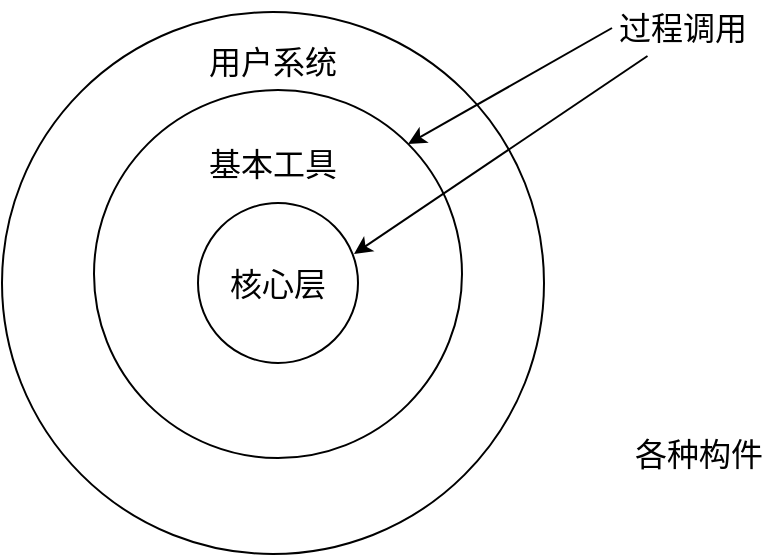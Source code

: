 <mxfile version="21.7.4" type="github">
  <diagram name="第 1 页" id="edIoZuRB3zaZxlKi64ll">
    <mxGraphModel dx="1281" dy="1096" grid="0" gridSize="10" guides="1" tooltips="1" connect="1" arrows="1" fold="1" page="1" pageScale="1" pageWidth="1600" pageHeight="1200" math="0" shadow="0">
      <root>
        <mxCell id="0" />
        <mxCell id="1" parent="0" />
        <mxCell id="2sgpYn9WfDaX8F-7KSPa-3" value="" style="ellipse;whiteSpace=wrap;html=1;aspect=fixed;" vertex="1" parent="1">
          <mxGeometry x="250" y="176" width="271" height="271" as="geometry" />
        </mxCell>
        <mxCell id="2sgpYn9WfDaX8F-7KSPa-1" value="" style="ellipse;whiteSpace=wrap;html=1;aspect=fixed;fontSize=16;" vertex="1" parent="1">
          <mxGeometry x="296" y="215" width="184" height="184" as="geometry" />
        </mxCell>
        <mxCell id="2sgpYn9WfDaX8F-7KSPa-2" value="核心层" style="ellipse;whiteSpace=wrap;html=1;aspect=fixed;fontSize=16;" vertex="1" parent="1">
          <mxGeometry x="348" y="271.5" width="80" height="80" as="geometry" />
        </mxCell>
        <mxCell id="2sgpYn9WfDaX8F-7KSPa-4" value="用户系统" style="text;html=1;strokeColor=none;fillColor=none;align=center;verticalAlign=middle;whiteSpace=wrap;rounded=0;fontSize=16;" vertex="1" parent="1">
          <mxGeometry x="336" y="183" width="99" height="35" as="geometry" />
        </mxCell>
        <mxCell id="2sgpYn9WfDaX8F-7KSPa-5" value="基本工具" style="text;html=1;strokeColor=none;fillColor=none;align=center;verticalAlign=middle;whiteSpace=wrap;rounded=0;fontSize=16;" vertex="1" parent="1">
          <mxGeometry x="351" y="237" width="69" height="30" as="geometry" />
        </mxCell>
        <mxCell id="2sgpYn9WfDaX8F-7KSPa-8" style="rounded=0;orthogonalLoop=1;jettySize=auto;html=1;exitX=0;exitY=0.5;exitDx=0;exitDy=0;entryX=1;entryY=0;entryDx=0;entryDy=0;" edge="1" parent="1" source="2sgpYn9WfDaX8F-7KSPa-6" target="2sgpYn9WfDaX8F-7KSPa-1">
          <mxGeometry relative="1" as="geometry" />
        </mxCell>
        <mxCell id="2sgpYn9WfDaX8F-7KSPa-9" style="rounded=0;orthogonalLoop=1;jettySize=auto;html=1;exitX=0.25;exitY=1;exitDx=0;exitDy=0;entryX=0.975;entryY=0.319;entryDx=0;entryDy=0;entryPerimeter=0;" edge="1" parent="1" source="2sgpYn9WfDaX8F-7KSPa-6" target="2sgpYn9WfDaX8F-7KSPa-2">
          <mxGeometry relative="1" as="geometry" />
        </mxCell>
        <mxCell id="2sgpYn9WfDaX8F-7KSPa-6" value="过程调用" style="text;html=1;strokeColor=none;fillColor=none;align=center;verticalAlign=middle;whiteSpace=wrap;rounded=0;fontSize=16;" vertex="1" parent="1">
          <mxGeometry x="555" y="170" width="71" height="28" as="geometry" />
        </mxCell>
        <mxCell id="2sgpYn9WfDaX8F-7KSPa-7" value="各种构件" style="text;html=1;strokeColor=none;fillColor=none;align=center;verticalAlign=middle;whiteSpace=wrap;rounded=0;fontSize=16;" vertex="1" parent="1">
          <mxGeometry x="562" y="385" width="73" height="23" as="geometry" />
        </mxCell>
      </root>
    </mxGraphModel>
  </diagram>
</mxfile>
